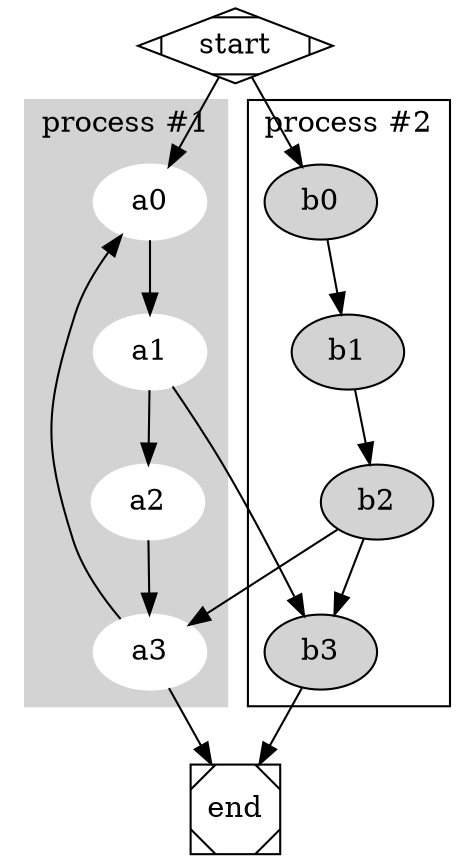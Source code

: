 digraph G
{
	subgraph cluster0
	{
		node [style=filled,color=white];
		style=filled;
		color=lightgrey;
		a0 -> a1 -> a2 -> a3;
		label = "process #1";
	}

	subgraph cluster1
	{
		node [style=filled];
		b0 -> b1 -> b2 -> b3;
		label = "process #2";
		//color=blue
	}
	start -> a0;
	start -> b0;
	a1 -> b3;
	b2 -> a3;
	a3 -> a0;
	a3 -> end;
	b3 -> end;
	start [shape=Mdiamond];
	end [shape=Msquare];
}